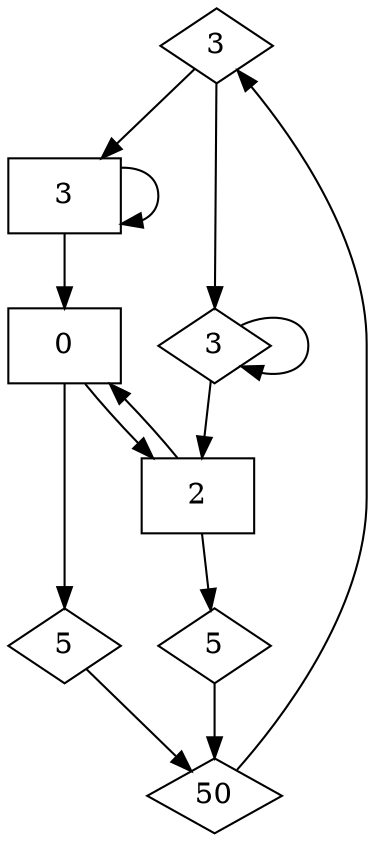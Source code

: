 digraph G {
N0 [ shape="diamond", label="3", color="black" ];
N0 -> N1 [ color="black" ];
N0 -> N2 [ color="black" ];
N1 [ shape="box", label="3", color="black" ];
N1 -> N1 [ color="black" ];
N1 -> N3 [ color="black" ];
N2 [ shape="diamond", label="3", color="black" ];
N2 -> N2 [ color="black" ];
N2 -> N4 [ color="black" ];
N3 [ shape="box", label="0", color="black" ];
N3 -> N4 [ color="black" ];
N3 -> N5 [ color="black" ];
N4 [ shape="box", label="2", color="black" ];
N4 -> N3 [ color="black" ];
N4 -> N6 [ color="black" ];
N5 [ shape="diamond", label="5", color="black" ];
N5 -> N7 [ color="black" ];
N6 [ shape="diamond", label="5", color="black" ];
N6 -> N7 [ color="black" ];
N7 [ shape="diamond", label="50", color="black" ];
N7 -> N0 [ color="black" ];
}
